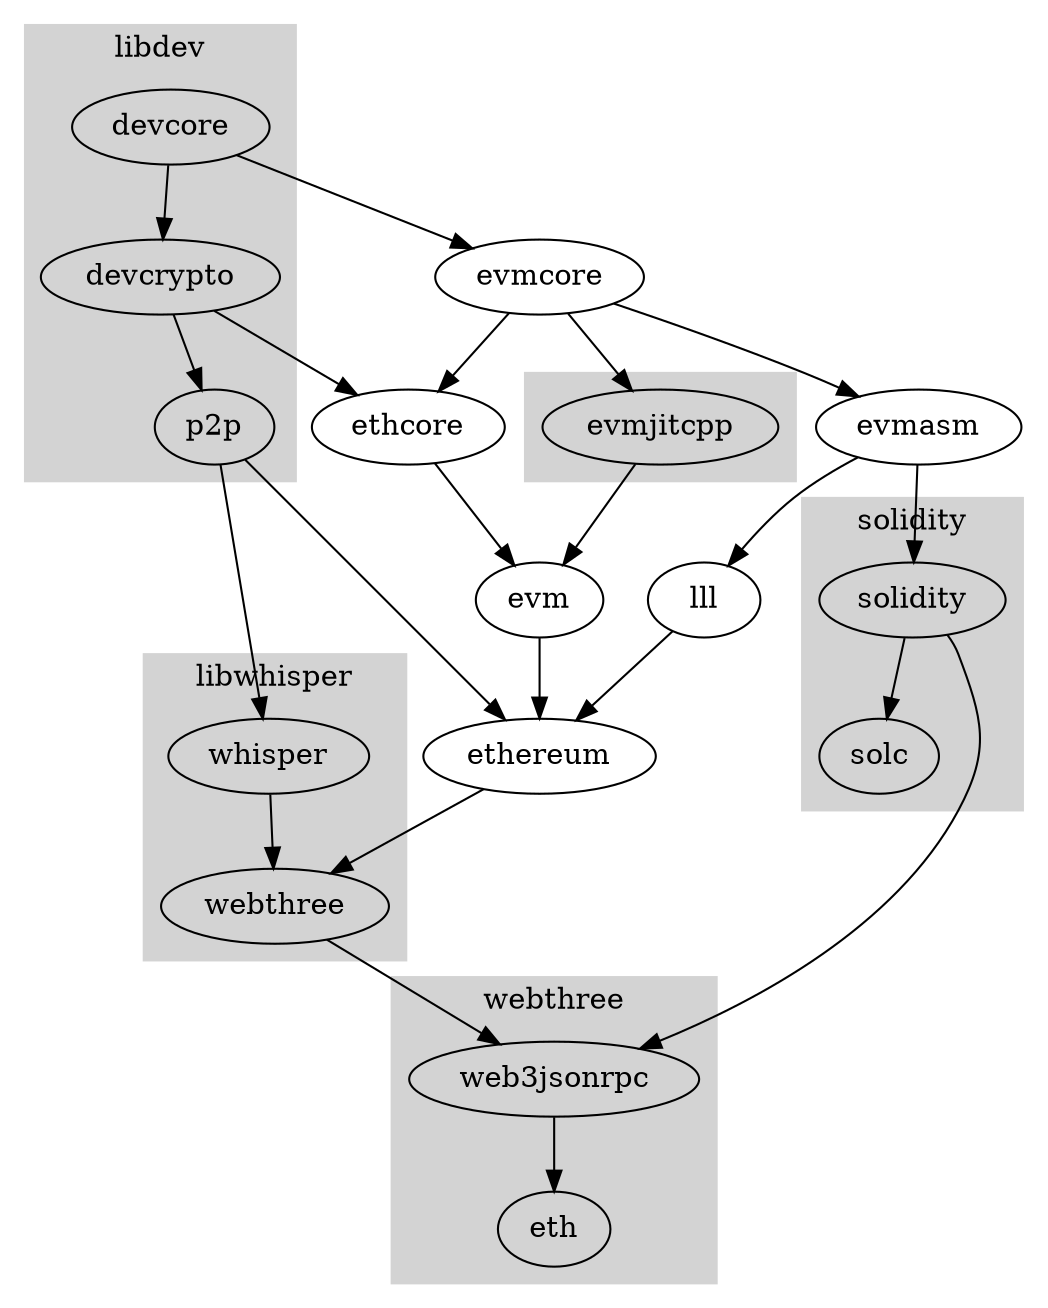 digraph G {
	subgraph cluster_libdev {
		devcore->devcrypto;
		devcrypto->p2p;
		label="libdev";
		graph[style=filled,color=lightgrey];
	}

	p2p->whisper;
	subgraph cluster_whisper {
		whisper->webthree;
		label = "libwhisper";
		graph[style=filled,color=lightgrey];
	}

	ethereum -> webthree;

	subgraph cluster_webthree {
		webthree->web3jsonrpc;
		web3jsonrpc->eth;
		label = "webthree";
		graph[style=filled,color=lightgrey];
	}

	subgraph cluster_solidity {
		 solidity->solc;
		 solidity->web3jsonrpc;
		 label = "solidity";
		graph[style=filled,color=lightgrey];
	}

	evm->ethereum;
	lll->ethereum;
	devcrypto->ethcore;
	devcore->evmcore;
	p2p->ethereum;
	evmcore->evmasm;
	evmcore->evmjitcpp;
	evmcore->ethcore;
	evmjitcpp->evm;
	ethcore->evm;
	evmasm->lll;
	evmasm->solidity;

	subgraph cluster_evmjitcpp {
		evmjitcpp;
		graph[style=filled,color=lightgrey];
	}

}